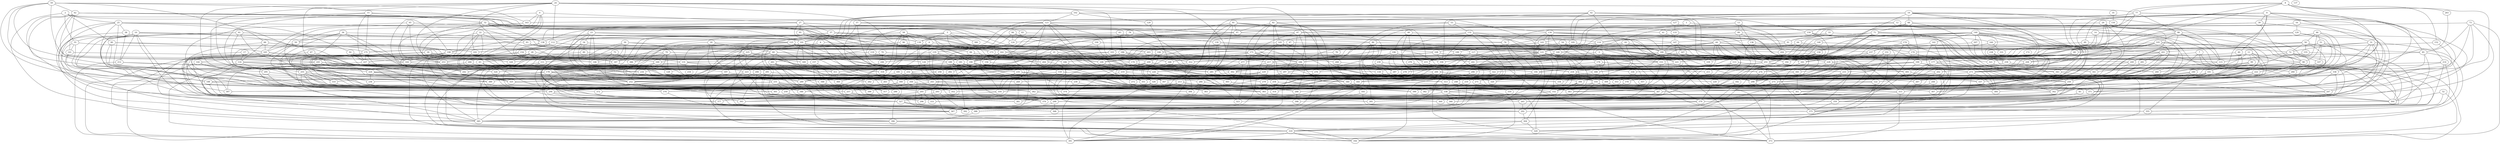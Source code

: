strict graph "gnp_random_graph(400,0.015)" {
0;
1;
2;
3;
4;
5;
6;
7;
8;
9;
10;
11;
12;
13;
14;
15;
16;
17;
18;
19;
20;
21;
22;
23;
24;
25;
26;
27;
28;
29;
30;
31;
32;
33;
34;
35;
36;
37;
38;
39;
40;
41;
42;
43;
44;
45;
46;
47;
48;
49;
50;
51;
52;
53;
54;
55;
56;
57;
58;
59;
60;
61;
62;
63;
64;
65;
66;
67;
68;
69;
70;
71;
72;
73;
74;
75;
76;
77;
78;
79;
80;
81;
82;
83;
84;
85;
86;
87;
88;
89;
90;
91;
92;
93;
94;
95;
96;
97;
98;
99;
100;
101;
102;
103;
104;
105;
106;
107;
108;
109;
110;
111;
112;
113;
114;
115;
116;
117;
118;
119;
120;
121;
122;
123;
124;
125;
126;
127;
128;
129;
130;
131;
132;
133;
134;
135;
136;
137;
138;
139;
140;
141;
142;
143;
144;
145;
146;
147;
148;
149;
150;
151;
152;
153;
154;
155;
156;
157;
158;
159;
160;
161;
162;
163;
164;
165;
166;
167;
168;
169;
170;
171;
172;
173;
174;
175;
176;
177;
178;
179;
180;
181;
182;
183;
184;
185;
186;
187;
188;
189;
190;
191;
192;
193;
194;
195;
196;
197;
198;
199;
200;
201;
202;
203;
204;
205;
206;
207;
208;
209;
210;
211;
212;
213;
214;
215;
216;
217;
218;
219;
220;
221;
222;
223;
224;
225;
226;
227;
228;
229;
230;
231;
232;
233;
234;
235;
236;
237;
238;
239;
240;
241;
242;
243;
244;
245;
246;
247;
248;
249;
250;
251;
252;
253;
254;
255;
256;
257;
258;
259;
260;
261;
262;
263;
264;
265;
266;
267;
268;
269;
270;
271;
272;
273;
274;
275;
276;
277;
278;
279;
280;
281;
282;
283;
284;
285;
286;
287;
288;
289;
290;
291;
292;
293;
294;
295;
296;
297;
298;
299;
300;
301;
302;
303;
304;
305;
306;
307;
308;
309;
310;
311;
312;
313;
314;
315;
316;
317;
318;
319;
320;
321;
322;
323;
324;
325;
326;
327;
328;
329;
330;
331;
332;
333;
334;
335;
336;
337;
338;
339;
340;
341;
342;
343;
344;
345;
346;
347;
348;
349;
350;
351;
352;
353;
354;
355;
356;
357;
358;
359;
360;
361;
362;
363;
364;
365;
366;
367;
368;
369;
370;
371;
372;
373;
374;
375;
376;
377;
378;
379;
380;
381;
382;
383;
384;
385;
386;
387;
388;
389;
390;
391;
392;
393;
394;
395;
396;
397;
398;
399;
0 -- 193  [is_available=True, prob="0.408330671525"];
0 -- 27  [is_available=True, prob="0.898292818852"];
0 -- 243  [is_available=True, prob="0.724471758464"];
0 -- 266  [is_available=True, prob="0.011512565736"];
0 -- 163  [is_available=True, prob="0.400513453156"];
0 -- 187  [is_available=True, prob="0.747658616628"];
0 -- 253  [is_available=True, prob="0.605554986561"];
1 -- 88  [is_available=True, prob="1.0"];
1 -- 302  [is_available=True, prob="0.424859802635"];
2 -- 385  [is_available=True, prob="0.279878469424"];
2 -- 198  [is_available=True, prob="0.419875771284"];
2 -- 173  [is_available=True, prob="0.159304557674"];
2 -- 55  [is_available=True, prob="1.0"];
2 -- 25  [is_available=True, prob="0.998801569058"];
2 -- 90  [is_available=True, prob="1.0"];
3 -- 98  [is_available=True, prob="0.471286288379"];
3 -- 291  [is_available=True, prob="1.0"];
3 -- 294  [is_available=True, prob="0.468734770366"];
3 -- 139  [is_available=True, prob="0.828082749329"];
3 -- 110  [is_available=True, prob="1.0"];
3 -- 248  [is_available=True, prob="0.557694236288"];
3 -- 380  [is_available=True, prob="0.898275074991"];
4 -- 250  [is_available=True, prob="0.640402676278"];
4 -- 300  [is_available=True, prob="0.0541410371907"];
4 -- 175  [is_available=True, prob="0.751283315243"];
5 -- 192  [is_available=True, prob="1.0"];
5 -- 342  [is_available=True, prob="0.781151433284"];
5 -- 109  [is_available=True, prob="0.382368346457"];
5 -- 334  [is_available=True, prob="0.0718599794561"];
6 -- 121  [is_available=True, prob="0.268524598765"];
6 -- 363  [is_available=True, prob="0.531622249723"];
6 -- 317  [is_available=True, prob="0.660717664683"];
6 -- 126  [is_available=True, prob="0.186886392251"];
7 -- 368  [is_available=True, prob="0.162915912952"];
7 -- 249  [is_available=True, prob="0.588374794104"];
7 -- 388  [is_available=True, prob="0.122456788579"];
7 -- 382  [is_available=True, prob="1.0"];
8 -- 91  [is_available=True, prob="1.0"];
8 -- 77  [is_available=True, prob="0.379620766522"];
8 -- 309  [is_available=True, prob="1.0"];
8 -- 247  [is_available=True, prob="0.404400588816"];
8 -- 152  [is_available=True, prob="0.128029123398"];
8 -- 283  [is_available=True, prob="0.93821798302"];
8 -- 187  [is_available=True, prob="0.255956047609"];
8 -- 253  [is_available=True, prob="0.895774034017"];
9 -- 260  [is_available=True, prob="0.893661481251"];
9 -- 39  [is_available=True, prob="0.877542488788"];
9 -- 40  [is_available=True, prob="0.921028623256"];
9 -- 267  [is_available=True, prob="1.0"];
9 -- 332  [is_available=True, prob="0.681581808535"];
9 -- 49  [is_available=True, prob="0.905488652348"];
9 -- 307  [is_available=True, prob="0.205612630901"];
9 -- 341  [is_available=True, prob="0.29190785029"];
9 -- 31  [is_available=True, prob="1.0"];
10 -- 385  [is_available=True, prob="1.0"];
10 -- 195  [is_available=True, prob="0.962227960961"];
10 -- 164  [is_available=True, prob="1.0"];
10 -- 294  [is_available=True, prob="0.83116421841"];
10 -- 397  [is_available=True, prob="0.85160591059"];
10 -- 304  [is_available=True, prob="0.504978818917"];
10 -- 355  [is_available=True, prob="1.0"];
10 -- 212  [is_available=True, prob="1.0"];
10 -- 55  [is_available=True, prob="0.794143001354"];
10 -- 125  [is_available=True, prob="1.0"];
11 -- 321  [is_available=True, prob="0.245284133322"];
11 -- 99  [is_available=True, prob="0.377419094478"];
11 -- 233  [is_available=True, prob="1.0"];
11 -- 364  [is_available=True, prob="0.175712383813"];
11 -- 307  [is_available=True, prob="0.923148774531"];
11 -- 251  [is_available=True, prob="0.829359318912"];
11 -- 381  [is_available=True, prob="1.0"];
12 -- 184  [is_available=True, prob="0.21694185988"];
12 -- 121  [is_available=True, prob="0.791491924691"];
12 -- 285  [is_available=True, prob="0.920206030131"];
12 -- 159  [is_available=True, prob="0.257162102407"];
13 -- 136  [is_available=True, prob="1.0"];
13 -- 89  [is_available=True, prob="1.0"];
13 -- 242  [is_available=True, prob="0.322961386597"];
13 -- 168  [is_available=True, prob="0.261648055381"];
13 -- 204  [is_available=True, prob="0.211186132025"];
14 -- 337  [is_available=True, prob="0.601524708579"];
14 -- 114  [is_available=True, prob="1.0"];
14 -- 331  [is_available=True, prob="1.0"];
14 -- 149  [is_available=True, prob="0.166339712812"];
14 -- 359  [is_available=True, prob="0.0549120554511"];
15 -- 32  [is_available=True, prob="0.95009950401"];
15 -- 227  [is_available=True, prob="0.0996014488887"];
15 -- 41  [is_available=True, prob="1.0"];
15 -- 332  [is_available=True, prob="0.239688897968"];
15 -- 175  [is_available=True, prob="0.357196006617"];
15 -- 255  [is_available=True, prob="0.424803552238"];
16 -- 120  [is_available=True, prob="0.140571455941"];
16 -- 41  [is_available=True, prob="1.0"];
16 -- 342  [is_available=True, prob="1.0"];
17 -- 164  [is_available=True, prob="0.433266446341"];
17 -- 396  [is_available=True, prob="0.524857584794"];
17 -- 116  [is_available=True, prob="1.0"];
18 -- 168  [is_available=True, prob="1.0"];
18 -- 153  [is_available=True, prob="0.941328625617"];
18 -- 395  [is_available=True, prob="0.876617614798"];
18 -- 180  [is_available=True, prob="0.863054851616"];
18 -- 200  [is_available=True, prob="0.98211839277"];
19 -- 225  [is_available=True, prob="1.0"];
19 -- 195  [is_available=True, prob="0.167639994082"];
19 -- 68  [is_available=True, prob="0.719123511474"];
19 -- 358  [is_available=True, prob="0.90975402437"];
19 -- 76  [is_available=True, prob="1.0"];
19 -- 115  [is_available=True, prob="0.477286329294"];
19 -- 308  [is_available=True, prob="0.707301496161"];
19 -- 85  [is_available=True, prob="0.227529674813"];
19 -- 340  [is_available=True, prob="0.615570968542"];
19 -- 122  [is_available=True, prob="0.242667910768"];
19 -- 218  [is_available=True, prob="0.93572288359"];
20 -- 392  [is_available=True, prob="1.0"];
20 -- 106  [is_available=True, prob="1.0"];
20 -- 291  [is_available=True, prob="0.85035626995"];
20 -- 60  [is_available=True, prob="0.631758949186"];
20 -- 206  [is_available=True, prob="0.82878067225"];
21 -- 184  [is_available=True, prob="0.578246292252"];
21 -- 354  [is_available=True, prob="0.672981205877"];
21 -- 347  [is_available=True, prob="1.0"];
21 -- 261  [is_available=True, prob="0.184569889902"];
22 -- 224  [is_available=True, prob="0.0380297095115"];
22 -- 296  [is_available=True, prob="0.024928548869"];
22 -- 243  [is_available=True, prob="1.0"];
22 -- 86  [is_available=True, prob="0.93074333957"];
22 -- 344  [is_available=True, prob="0.378209242974"];
22 -- 378  [is_available=True, prob="1.0"];
23 -- 34  [is_available=True, prob="0.434585449809"];
23 -- 259  [is_available=True, prob="0.041778959144"];
23 -- 74  [is_available=True, prob="1.0"];
23 -- 322  [is_available=True, prob="0.621286989471"];
23 -- 112  [is_available=True, prob="0.191265477404"];
23 -- 146  [is_available=True, prob="0.447473665311"];
23 -- 191  [is_available=True, prob="0.980187473341"];
24 -- 326  [is_available=True, prob="0.12373408993"];
24 -- 166  [is_available=True, prob="0.304721978934"];
24 -- 103  [is_available=True, prob="0.67010246869"];
24 -- 242  [is_available=True, prob="1.0"];
24 -- 77  [is_available=True, prob="0.210860869419"];
24 -- 112  [is_available=True, prob="1.0"];
24 -- 146  [is_available=True, prob="0.0967486615484"];
24 -- 340  [is_available=True, prob="0.554539295648"];
24 -- 184  [is_available=True, prob="0.831884177199"];
24 -- 218  [is_available=True, prob="0.107760366194"];
24 -- 255  [is_available=True, prob="0.0279150154851"];
25 -- 38  [is_available=True, prob="0.279564063752"];
25 -- 92  [is_available=True, prob="0.225641598135"];
25 -- 362  [is_available=True, prob="0.621345522005"];
25 -- 354  [is_available=True, prob="1.0"];
25 -- 369  [is_available=True, prob="1.0"];
25 -- 311  [is_available=True, prob="1.0"];
25 -- 316  [is_available=True, prob="0.281892810953"];
25 -- 93  [is_available=True, prob="0.831504473121"];
26 -- 268  [is_available=True, prob="0.0390539521761"];
26 -- 346  [is_available=True, prob="0.682526409642"];
26 -- 252  [is_available=True, prob="0.918835211618"];
26 -- 341  [is_available=True, prob="0.721846171691"];
26 -- 126  [is_available=True, prob="1.0"];
27 -- 320  [is_available=True, prob="1.0"];
27 -- 194  [is_available=True, prob="0.647628510034"];
27 -- 37  [is_available=True, prob="0.855075121382"];
27 -- 204  [is_available=True, prob="0.956631942044"];
27 -- 50  [is_available=True, prob="0.0846616505383"];
27 -- 121  [is_available=True, prob="0.67746836785"];
27 -- 221  [is_available=True, prob="0.946360189846"];
27 -- 95  [is_available=True, prob="1.0"];
28 -- 352  [is_available=True, prob="0.0092772610292"];
28 -- 385  [is_available=True, prob="0.713994866708"];
28 -- 228  [is_available=True, prob="0.133333380923"];
28 -- 328  [is_available=True, prob="0.826971584059"];
28 -- 43  [is_available=True, prob="1.0"];
28 -- 205  [is_available=True, prob="0.29850905702"];
28 -- 242  [is_available=True, prob="0.835976051141"];
28 -- 356  [is_available=True, prob="0.502554363571"];
29 -- 161  [is_available=True, prob="0.604775670027"];
29 -- 227  [is_available=True, prob="0.597660642083"];
29 -- 202  [is_available=True, prob="0.481433539145"];
29 -- 344  [is_available=True, prob="0.874195084373"];
29 -- 210  [is_available=True, prob="0.115876880836"];
29 -- 86  [is_available=True, prob="1.0"];
29 -- 88  [is_available=True, prob="1.0"];
29 -- 362  [is_available=True, prob="0.782173408924"];
30 -- 226  [is_available=True, prob="0.509262820973"];
30 -- 356  [is_available=True, prob="1.0"];
30 -- 333  [is_available=True, prob="0.0104769820645"];
30 -- 306  [is_available=True, prob="0.599524749814"];
30 -- 84  [is_available=True, prob="1.0"];
30 -- 187  [is_available=True, prob="0.373168580094"];
31 -- 320  [is_available=True, prob="1.0"];
31 -- 69  [is_available=True, prob="0.000701659051678"];
31 -- 72  [is_available=True, prob="0.891088425087"];
31 -- 298  [is_available=True, prob="1.0"];
31 -- 338  [is_available=True, prob="0.160757447078"];
31 -- 329  [is_available=True, prob="1.0"];
31 -- 379  [is_available=True, prob="1.0"];
32 -- 138  [is_available=True, prob="1.0"];
32 -- 372  [is_available=True, prob="0.265597898627"];
32 -- 87  [is_available=True, prob="0.50807291354"];
32 -- 184  [is_available=True, prob="0.738426499905"];
32 -- 285  [is_available=True, prob="1.0"];
32 -- 191  [is_available=True, prob="0.219281796994"];
33 -- 64  [is_available=True, prob="1.0"];
33 -- 384  [is_available=True, prob="0.882191757689"];
33 -- 44  [is_available=True, prob="0.555528752585"];
34 -- 291  [is_available=True, prob="0.12978742044"];
34 -- 72  [is_available=True, prob="0.399679579614"];
34 -- 80  [is_available=True, prob="0.259664224389"];
34 -- 296  [is_available=True, prob="0.423059105832"];
34 -- 278  [is_available=True, prob="0.0475743614912"];
35 -- 150  [is_available=True, prob="0.124214648223"];
36 -- 288  [is_available=True, prob="0.518159911258"];
36 -- 257  [is_available=True, prob="0.0939321789372"];
36 -- 234  [is_available=True, prob="0.439677621855"];
36 -- 50  [is_available=True, prob="1.0"];
36 -- 138  [is_available=True, prob="0.244505399291"];
36 -- 318  [is_available=True, prob="1.0"];
37 -- 251  [is_available=True, prob="0.240417682639"];
37 -- 198  [is_available=True, prob="0.0998245018451"];
37 -- 111  [is_available=True, prob="0.0858709012802"];
37 -- 147  [is_available=True, prob="0.083593456895"];
37 -- 373  [is_available=True, prob="0.555037731565"];
37 -- 184  [is_available=True, prob="0.621871967458"];
38 -- 139  [is_available=True, prob="0.395831364861"];
38 -- 212  [is_available=True, prob="0.706026268901"];
38 -- 359  [is_available=True, prob="0.6722428962"];
39 -- 74  [is_available=True, prob="1.0"];
39 -- 359  [is_available=True, prob="0.0202045612638"];
39 -- 98  [is_available=True, prob="0.964234454075"];
39 -- 97  [is_available=True, prob="0.284280594795"];
40 -- 240  [is_available=True, prob="0.167354524062"];
40 -- 100  [is_available=True, prob="0.278714659492"];
40 -- 271  [is_available=True, prob="1.0"];
41 -- 180  [is_available=True, prob="0.984700293466"];
41 -- 44  [is_available=True, prob="1.0"];
42 -- 195  [is_available=True, prob="1.0"];
42 -- 326  [is_available=True, prob="1.0"];
42 -- 298  [is_available=True, prob="0.842819093425"];
42 -- 82  [is_available=True, prob="0.681267504751"];
42 -- 306  [is_available=True, prob="0.187056294484"];
42 -- 159  [is_available=True, prob="0.530942567869"];
43 -- 128  [is_available=True, prob="0.713496479828"];
43 -- 332  [is_available=True, prob="0.524637682034"];
43 -- 226  [is_available=True, prob="0.482088615403"];
43 -- 381  [is_available=True, prob="0.997207565748"];
44 -- 194  [is_available=True, prob="0.48753512893"];
44 -- 108  [is_available=True, prob="0.0842478600545"];
44 -- 338  [is_available=True, prob="0.480253934636"];
44 -- 306  [is_available=True, prob="0.501619491521"];
44 -- 179  [is_available=True, prob="0.542694275447"];
44 -- 180  [is_available=True, prob="0.552292498789"];
44 -- 345  [is_available=True, prob="1.0"];
44 -- 122  [is_available=True, prob="1.0"];
44 -- 158  [is_available=True, prob="0.726786679074"];
45 -- 265  [is_available=True, prob="0.0673903858821"];
46 -- 260  [is_available=True, prob="1.0"];
46 -- 312  [is_available=True, prob="0.568994625879"];
46 -- 51  [is_available=True, prob="0.403394678797"];
46 -- 343  [is_available=True, prob="1.0"];
46 -- 56  [is_available=True, prob="0.266825500792"];
46 -- 249  [is_available=True, prob="1.0"];
47 -- 121  [is_available=True, prob="1.0"];
47 -- 109  [is_available=True, prob="1.0"];
48 -- 196  [is_available=True, prob="1.0"];
48 -- 296  [is_available=True, prob="0.940191149843"];
48 -- 365  [is_available=True, prob="0.217984692031"];
48 -- 114  [is_available=True, prob="0.692030810663"];
48 -- 121  [is_available=True, prob="0.0198136316216"];
48 -- 125  [is_available=True, prob="0.341617909803"];
49 -- 387  [is_available=True, prob="0.876078200024"];
49 -- 198  [is_available=True, prob="0.541901882384"];
50 -- 165  [is_available=True, prob="0.931784312944"];
50 -- 198  [is_available=True, prob="0.18739983033"];
50 -- 397  [is_available=True, prob="1.0"];
50 -- 205  [is_available=True, prob="0.142612042161"];
51 -- 98  [is_available=True, prob="0.778523575775"];
51 -- 107  [is_available=True, prob="1.0"];
51 -- 204  [is_available=True, prob="0.65409907182"];
51 -- 180  [is_available=True, prob="1.0"];
51 -- 247  [is_available=True, prob="1.0"];
51 -- 280  [is_available=True, prob="0.559863114885"];
52 -- 355  [is_available=True, prob="0.923919244148"];
52 -- 364  [is_available=True, prob="0.792338179549"];
52 -- 373  [is_available=True, prob="0.149976494702"];
53 -- 268  [is_available=True, prob="1.0"];
53 -- 138  [is_available=True, prob="0.471795223692"];
53 -- 132  [is_available=True, prob="0.570589333106"];
53 -- 134  [is_available=True, prob="0.847056761011"];
54 -- 296  [is_available=True, prob="0.145678273671"];
54 -- 265  [is_available=True, prob="0.838986263549"];
54 -- 149  [is_available=True, prob="1.0"];
54 -- 190  [is_available=True, prob="1.0"];
54 -- 357  [is_available=True, prob="1.0"];
55 -- 392  [is_available=True, prob="0.0905143752379"];
55 -- 141  [is_available=True, prob="0.269880314624"];
55 -- 175  [is_available=True, prob="1.0"];
55 -- 188  [is_available=True, prob="0.469080966115"];
56 -- 228  [is_available=True, prob="0.151859676644"];
56 -- 72  [is_available=True, prob="1.0"];
56 -- 205  [is_available=True, prob="0.648661325325"];
56 -- 179  [is_available=True, prob="0.589598974479"];
56 -- 85  [is_available=True, prob="0.884170786342"];
56 -- 155  [is_available=True, prob="0.335485734821"];
57 -- 312  [is_available=True, prob="1.0"];
57 -- 305  [is_available=True, prob="0.885611108783"];
57 -- 83  [is_available=True, prob="0.576643427799"];
57 -- 157  [is_available=True, prob="0.336002169006"];
58 -- 96  [is_available=True, prob="0.99648572038"];
58 -- 203  [is_available=True, prob="1.0"];
58 -- 359  [is_available=True, prob="0.529053813553"];
58 -- 139  [is_available=True, prob="0.386912613931"];
58 -- 396  [is_available=True, prob="0.423658591356"];
58 -- 309  [is_available=True, prob="1.0"];
58 -- 346  [is_available=True, prob="0.58253830952"];
58 -- 315  [is_available=True, prob="0.0182852322628"];
58 -- 318  [is_available=True, prob="0.64058879454"];
59 -- 66  [is_available=True, prob="0.384965477686"];
59 -- 163  [is_available=True, prob="0.473894977556"];
59 -- 389  [is_available=True, prob="1.0"];
59 -- 328  [is_available=True, prob="0.298884876109"];
59 -- 173  [is_available=True, prob="0.346822828276"];
59 -- 338  [is_available=True, prob="1.0"];
59 -- 245  [is_available=True, prob="0.0753865155294"];
59 -- 62  [is_available=True, prob="1.0"];
60 -- 261  [is_available=True, prob="1.0"];
60 -- 109  [is_available=True, prob="0.542742457379"];
60 -- 111  [is_available=True, prob="0.23796963858"];
60 -- 368  [is_available=True, prob="1.0"];
60 -- 312  [is_available=True, prob="0.753615439435"];
60 -- 399  [is_available=True, prob="0.0920058504012"];
61 -- 358  [is_available=True, prob="0.782148522169"];
61 -- 359  [is_available=True, prob="0.649732896692"];
61 -- 138  [is_available=True, prob="1.0"];
61 -- 344  [is_available=True, prob="0.516634487433"];
61 -- 188  [is_available=True, prob="0.528951080323"];
61 -- 223  [is_available=True, prob="0.493551969139"];
62 -- 325  [is_available=True, prob="1.0"];
62 -- 124  [is_available=True, prob="1.0"];
62 -- 141  [is_available=True, prob="0.462113544158"];
62 -- 237  [is_available=True, prob="0.0625217498852"];
62 -- 209  [is_available=True, prob="0.161992852327"];
62 -- 123  [is_available=True, prob="0.5780056824"];
62 -- 220  [is_available=True, prob="0.64142781912"];
62 -- 285  [is_available=True, prob="0.953683063587"];
62 -- 382  [is_available=True, prob="0.115732426093"];
63 -- 312  [is_available=True, prob="0.648657052347"];
63 -- 186  [is_available=True, prob="0.404958533869"];
63 -- 139  [is_available=True, prob="0.540302886125"];
64 -- 146  [is_available=True, prob="0.795270096436"];
64 -- 206  [is_available=True, prob="0.315126758391"];
64 -- 121  [is_available=True, prob="0.302080668382"];
65 -- 97  [is_available=True, prob="0.912473057214"];
65 -- 108  [is_available=True, prob="0.697099331258"];
65 -- 165  [is_available=True, prob="0.738114760565"];
65 -- 302  [is_available=True, prob="1.0"];
65 -- 253  [is_available=True, prob="0.396107472511"];
66 -- 386  [is_available=True, prob="0.745565451793"];
66 -- 165  [is_available=True, prob="0.109268343738"];
66 -- 370  [is_available=True, prob="0.685845368479"];
66 -- 116  [is_available=True, prob="0.56226023797"];
66 -- 189  [is_available=True, prob="0.111775127608"];
67 -- 144  [is_available=True, prob="0.385450939503"];
67 -- 318  [is_available=True, prob="0.545353938317"];
68 -- 98  [is_available=True, prob="0.0850665402725"];
68 -- 100  [is_available=True, prob="0.195553907619"];
68 -- 71  [is_available=True, prob="0.0953258466772"];
68 -- 232  [is_available=True, prob="1.0"];
68 -- 247  [is_available=True, prob="0.952814916088"];
68 -- 91  [is_available=True, prob="1.0"];
69 -- 312  [is_available=True, prob="1.0"];
69 -- 153  [is_available=True, prob="0.676009289534"];
69 -- 273  [is_available=True, prob="0.157161660267"];
70 -- 115  [is_available=True, prob="1.0"];
70 -- 246  [is_available=True, prob="1.0"];
70 -- 223  [is_available=True, prob="0.703398041075"];
71 -- 243  [is_available=True, prob="0.253157037692"];
71 -- 359  [is_available=True, prob="1.0"];
71 -- 370  [is_available=True, prob="1.0"];
71 -- 147  [is_available=True, prob="0.586283496012"];
71 -- 148  [is_available=True, prob="0.951023476338"];
71 -- 223  [is_available=True, prob="0.652182433978"];
71 -- 319  [is_available=True, prob="1.0"];
72 -- 194  [is_available=True, prob="1.0"];
72 -- 107  [is_available=True, prob="0.194515240257"];
72 -- 364  [is_available=True, prob="0.366196052047"];
72 -- 98  [is_available=True, prob="0.215791141601"];
72 -- 115  [is_available=True, prob="0.182757226919"];
72 -- 378  [is_available=True, prob="0.240521113959"];
73 -- 97  [is_available=True, prob="0.959526825351"];
73 -- 299  [is_available=True, prob="0.45214836745"];
73 -- 267  [is_available=True, prob="1.0"];
73 -- 371  [is_available=True, prob="0.964379886748"];
73 -- 85  [is_available=True, prob="0.488186774744"];
73 -- 373  [is_available=True, prob="1.0"];
74 -- 106  [is_available=True, prob="1.0"];
74 -- 388  [is_available=True, prob="0.557391694219"];
74 -- 194  [is_available=True, prob="0.100374584123"];
75 -- 146  [is_available=True, prob="0.00054257091195"];
75 -- 252  [is_available=True, prob="0.0143254020744"];
75 -- 253  [is_available=True, prob="0.96468086187"];
75 -- 386  [is_available=True, prob="0.0776397961656"];
76 -- 170  [is_available=True, prob="1.0"];
76 -- 268  [is_available=True, prob="0.547041982362"];
77 -- 192  [is_available=True, prob="0.629652910954"];
77 -- 163  [is_available=True, prob="0.225058246045"];
77 -- 88  [is_available=True, prob="0.899836079655"];
77 -- 214  [is_available=True, prob="0.147086723777"];
77 -- 87  [is_available=True, prob="1.0"];
77 -- 314  [is_available=True, prob="1.0"];
77 -- 123  [is_available=True, prob="0.701398225068"];
78 -- 130  [is_available=True, prob="1.0"];
78 -- 187  [is_available=True, prob="0.143021496041"];
78 -- 197  [is_available=True, prob="0.349624324579"];
79 -- 128  [is_available=True, prob="0.924403671544"];
79 -- 386  [is_available=True, prob="0.245820109069"];
79 -- 392  [is_available=True, prob="0.900794222219"];
79 -- 169  [is_available=True, prob="0.179464414704"];
79 -- 341  [is_available=True, prob="0.840595124864"];
79 -- 344  [is_available=True, prob="0.385161783078"];
80 -- 131  [is_available=True, prob="0.0157473762242"];
80 -- 356  [is_available=True, prob="1.0"];
81 -- 97  [is_available=True, prob="0.639777506198"];
81 -- 303  [is_available=True, prob="0.30771347859"];
81 -- 351  [is_available=True, prob="1.0"];
81 -- 309  [is_available=True, prob="0.859521096031"];
81 -- 215  [is_available=True, prob="0.999927299096"];
81 -- 347  [is_available=True, prob="1.0"];
81 -- 156  [is_available=True, prob="1.0"];
81 -- 287  [is_available=True, prob="0.638400579655"];
82 -- 97  [is_available=True, prob="0.416787110725"];
82 -- 265  [is_available=True, prob="0.607545357613"];
82 -- 171  [is_available=True, prob="1.0"];
82 -- 366  [is_available=True, prob="1.0"];
82 -- 145  [is_available=True, prob="1.0"];
82 -- 276  [is_available=True, prob="0.634688337184"];
82 -- 254  [is_available=True, prob="1.0"];
83 -- 124  [is_available=True, prob="1.0"];
83 -- 117  [is_available=True, prob="1.0"];
84 -- 153  [is_available=True, prob="0.840098454808"];
84 -- 109  [is_available=True, prob="0.0558161111559"];
85 -- 385  [is_available=True, prob="1.0"];
85 -- 364  [is_available=True, prob="1.0"];
85 -- 336  [is_available=True, prob="1.0"];
85 -- 277  [is_available=True, prob="1.0"];
86 -- 391  [is_available=True, prob="0.454107843259"];
86 -- 395  [is_available=True, prob="0.507022168951"];
86 -- 116  [is_available=True, prob="0.420346755914"];
86 -- 149  [is_available=True, prob="0.644491626933"];
86 -- 378  [is_available=True, prob="1.0"];
86 -- 315  [is_available=True, prob="0.710095190586"];
87 -- 288  [is_available=True, prob="1.0"];
87 -- 297  [is_available=True, prob="0.1532946818"];
87 -- 171  [is_available=True, prob="1.0"];
87 -- 91  [is_available=True, prob="0.945860535939"];
87 -- 188  [is_available=True, prob="0.919069602689"];
88 -- 160  [is_available=True, prob="0.649393571183"];
88 -- 354  [is_available=True, prob="0.327424044368"];
88 -- 105  [is_available=True, prob="1.0"];
88 -- 204  [is_available=True, prob="0.449089663802"];
88 -- 376  [is_available=True, prob="0.575583924035"];
88 -- 115  [is_available=True, prob="1.0"];
88 -- 265  [is_available=True, prob="0.286208791768"];
88 -- 248  [is_available=True, prob="0.858652771115"];
89 -- 160  [is_available=True, prob="0.229100095136"];
89 -- 139  [is_available=True, prob="1.0"];
89 -- 363  [is_available=True, prob="0.169134332412"];
89 -- 114  [is_available=True, prob="0.136707624869"];
89 -- 342  [is_available=True, prob="1.0"];
90 -- 193  [is_available=True, prob="0.888309733025"];
90 -- 165  [is_available=True, prob="0.501410305896"];
90 -- 390  [is_available=True, prob="0.124417819099"];
90 -- 295  [is_available=True, prob="0.670535165538"];
91 -- 100  [is_available=True, prob="1.0"];
91 -- 103  [is_available=True, prob="1.0"];
91 -- 121  [is_available=True, prob="0.740619744107"];
92 -- 146  [is_available=True, prob="1.0"];
92 -- 227  [is_available=True, prob="0.0832692109785"];
92 -- 118  [is_available=True, prob="1.0"];
93 -- 168  [is_available=True, prob="0.925967044328"];
93 -- 349  [is_available=True, prob="0.326093442395"];
93 -- 310  [is_available=True, prob="0.522118992054"];
93 -- 225  [is_available=True, prob="0.425380846219"];
94 -- 104  [is_available=True, prob="0.838078557186"];
94 -- 320  [is_available=True, prob="0.0659920444919"];
94 -- 124  [is_available=True, prob="0.856259253154"];
94 -- 318  [is_available=True, prob="0.260920465269"];
95 -- 297  [is_available=True, prob="1.0"];
95 -- 170  [is_available=True, prob="0.467000645006"];
95 -- 139  [is_available=True, prob="0.508437195398"];
95 -- 285  [is_available=True, prob="0.618881703462"];
96 -- 289  [is_available=True, prob="0.440759007204"];
96 -- 162  [is_available=True, prob="0.0242751627113"];
97 -- 128  [is_available=True, prob="0.836757097979"];
97 -- 324  [is_available=True, prob="0.983959819919"];
97 -- 339  [is_available=True, prob="0.174346053553"];
97 -- 124  [is_available=True, prob="1.0"];
98 -- 271  [is_available=True, prob="0.218636125452"];
98 -- 280  [is_available=True, prob="0.231378270637"];
98 -- 250  [is_available=True, prob="1.0"];
99 -- 101  [is_available=True, prob="1.0"];
99 -- 118  [is_available=True, prob="0.170306446605"];
99 -- 243  [is_available=True, prob="0.732211197106"];
100 -- 384  [is_available=True, prob="0.814619611175"];
100 -- 226  [is_available=True, prob="1.0"];
100 -- 366  [is_available=True, prob="0.674833796311"];
100 -- 305  [is_available=True, prob="1.0"];
100 -- 340  [is_available=True, prob="0.638245506406"];
100 -- 378  [is_available=True, prob="0.35293773169"];
101 -- 388  [is_available=True, prob="1.0"];
101 -- 298  [is_available=True, prob="0.132590556568"];
101 -- 364  [is_available=True, prob="0.403729029921"];
101 -- 279  [is_available=True, prob="0.156377831134"];
101 -- 344  [is_available=True, prob="0.151412050006"];
102 -- 129  [is_available=True, prob="0.620093999601"];
102 -- 386  [is_available=True, prob="0.107214841913"];
102 -- 161  [is_available=True, prob="1.0"];
102 -- 393  [is_available=True, prob="0.618391169842"];
102 -- 143  [is_available=True, prob="0.330454335645"];
102 -- 150  [is_available=True, prob="1.0"];
102 -- 123  [is_available=True, prob="1.0"];
102 -- 191  [is_available=True, prob="0.574831481869"];
103 -- 264  [is_available=True, prob="1.0"];
103 -- 170  [is_available=True, prob="0.990216285434"];
103 -- 282  [is_available=True, prob="0.740173294125"];
104 -- 121  [is_available=True, prob="0.942723633823"];
104 -- 298  [is_available=True, prob="0.51712823983"];
104 -- 314  [is_available=True, prob="0.192268553454"];
104 -- 199  [is_available=True, prob="0.430812800148"];
105 -- 259  [is_available=True, prob="0.831284675925"];
105 -- 365  [is_available=True, prob="0.295952485795"];
105 -- 208  [is_available=True, prob="0.627090606007"];
105 -- 312  [is_available=True, prob="0.680301511936"];
105 -- 117  [is_available=True, prob="0.32271650595"];
105 -- 345  [is_available=True, prob="0.382947123587"];
105 -- 220  [is_available=True, prob="0.389498008503"];
106 -- 265  [is_available=True, prob="1.0"];
106 -- 209  [is_available=True, prob="1.0"];
106 -- 246  [is_available=True, prob="0.603478314292"];
106 -- 217  [is_available=True, prob="1.0"];
107 -- 222  [is_available=True, prob="0.429743657799"];
108 -- 358  [is_available=True, prob="1.0"];
108 -- 161  [is_available=True, prob="0.203976621791"];
108 -- 126  [is_available=True, prob="0.104455115203"];
108 -- 254  [is_available=True, prob="0.876892556233"];
109 -- 316  [is_available=True, prob="0.899202071844"];
110 -- 284  [is_available=True, prob="0.4837200481"];
110 -- 252  [is_available=True, prob="0.981898765774"];
110 -- 395  [is_available=True, prob="0.401450886076"];
111 -- 387  [is_available=True, prob="1.0"];
111 -- 294  [is_available=True, prob="0.233456143296"];
111 -- 242  [is_available=True, prob="0.839700993131"];
111 -- 375  [is_available=True, prob="1.0"];
112 -- 289  [is_available=True, prob="0.743031677475"];
112 -- 260  [is_available=True, prob="0.706298336945"];
112 -- 154  [is_available=True, prob="0.679027963284"];
112 -- 190  [is_available=True, prob="0.122565646844"];
113 -- 329  [is_available=True, prob="0.0972119942525"];
113 -- 290  [is_available=True, prob="0.410706838935"];
113 -- 363  [is_available=True, prob="1.0"];
114 -- 193  [is_available=True, prob="0.569818850031"];
114 -- 200  [is_available=True, prob="0.20631433447"];
114 -- 173  [is_available=True, prob="0.311386472665"];
114 -- 251  [is_available=True, prob="0.878174873985"];
114 -- 318  [is_available=True, prob="0.395724654508"];
115 -- 316  [is_available=True, prob="1.0"];
116 -- 256  [is_available=True, prob="1.0"];
116 -- 324  [is_available=True, prob="0.757968899276"];
116 -- 295  [is_available=True, prob="0.353334025755"];
116 -- 391  [is_available=True, prob="0.535035398136"];
116 -- 274  [is_available=True, prob="0.779475887906"];
116 -- 375  [is_available=True, prob="0.525819191972"];
117 -- 131  [is_available=True, prob="0.538515754632"];
117 -- 373  [is_available=True, prob="0.787925948303"];
117 -- 248  [is_available=True, prob="0.86603660765"];
117 -- 255  [is_available=True, prob="1.0"];
118 -- 337  [is_available=True, prob="0.782140563448"];
118 -- 122  [is_available=True, prob="0.644539237561"];
118 -- 210  [is_available=True, prob="1.0"];
119 -- 358  [is_available=True, prob="1.0"];
119 -- 190  [is_available=True, prob="1.0"];
119 -- 398  [is_available=True, prob="0.391125803018"];
120 -- 312  [is_available=True, prob="1.0"];
120 -- 274  [is_available=True, prob="0.0990573854068"];
120 -- 379  [is_available=True, prob="0.784428419307"];
120 -- 143  [is_available=True, prob="1.0"];
121 -- 176  [is_available=True, prob="0.276965513766"];
121 -- 166  [is_available=True, prob="0.707913731913"];
121 -- 300  [is_available=True, prob="1.0"];
121 -- 298  [is_available=True, prob="1.0"];
121 -- 363  [is_available=True, prob="0.587603341824"];
121 -- 241  [is_available=True, prob="1.0"];
121 -- 306  [is_available=True, prob="0.321554843675"];
121 -- 218  [is_available=True, prob="0.293338330432"];
121 -- 221  [is_available=True, prob="1.0"];
122 -- 391  [is_available=True, prob="1.0"];
122 -- 359  [is_available=True, prob="0.222959640346"];
122 -- 338  [is_available=True, prob="0.393363753198"];
123 -- 133  [is_available=True, prob="0.676515246401"];
123 -- 392  [is_available=True, prob="1.0"];
123 -- 235  [is_available=True, prob="0.67158095612"];
123 -- 278  [is_available=True, prob="0.302113385991"];
123 -- 248  [is_available=True, prob="0.449910673423"];
123 -- 374  [is_available=True, prob="1.0"];
123 -- 219  [is_available=True, prob="0.793053731158"];
123 -- 157  [is_available=True, prob="0.393109583155"];
124 -- 256  [is_available=True, prob="1.0"];
124 -- 135  [is_available=True, prob="0.488072000489"];
125 -- 131  [is_available=True, prob="0.924757498778"];
125 -- 164  [is_available=True, prob="1.0"];
125 -- 171  [is_available=True, prob="0.454057318861"];
125 -- 239  [is_available=True, prob="0.22272411429"];
125 -- 371  [is_available=True, prob="0.955660306233"];
126 -- 232  [is_available=True, prob="0.688028361945"];
126 -- 383  [is_available=True, prob="1.0"];
127 -- 138  [is_available=True, prob="0.389148326994"];
127 -- 133  [is_available=True, prob="1.0"];
127 -- 373  [is_available=True, prob="0.0913586475385"];
128 -- 248  [is_available=True, prob="0.700771768395"];
128 -- 263  [is_available=True, prob="0.299432773851"];
129 -- 168  [is_available=True, prob="1.0"];
130 -- 391  [is_available=True, prob="0.692992497207"];
130 -- 180  [is_available=True, prob="0.368976828917"];
130 -- 390  [is_available=True, prob="0.351442638184"];
130 -- 343  [is_available=True, prob="1.0"];
131 -- 297  [is_available=True, prob="0.590241694953"];
131 -- 206  [is_available=True, prob="1.0"];
131 -- 216  [is_available=True, prob="0.427464891746"];
131 -- 252  [is_available=True, prob="0.318510539219"];
132 -- 321  [is_available=True, prob="0.547175516607"];
132 -- 358  [is_available=True, prob="0.375895587755"];
132 -- 397  [is_available=True, prob="0.312601075021"];
132 -- 304  [is_available=True, prob="1.0"];
132 -- 145  [is_available=True, prob="0.500270067915"];
132 -- 210  [is_available=True, prob="0.096250810977"];
132 -- 248  [is_available=True, prob="1.0"];
133 -- 267  [is_available=True, prob="0.91857557345"];
133 -- 147  [is_available=True, prob="0.515639019897"];
134 -- 390  [is_available=True, prob="0.245382128653"];
134 -- 299  [is_available=True, prob="1.0"];
134 -- 143  [is_available=True, prob="0.401573808712"];
134 -- 308  [is_available=True, prob="1.0"];
134 -- 180  [is_available=True, prob="0.0254515919605"];
134 -- 315  [is_available=True, prob="0.413427801079"];
134 -- 190  [is_available=True, prob="0.781775346603"];
134 -- 309  [is_available=True, prob="0.396118786065"];
135 -- 156  [is_available=True, prob="0.538594413748"];
135 -- 181  [is_available=True, prob="0.737255532677"];
135 -- 349  [is_available=True, prob="1.0"];
135 -- 293  [is_available=True, prob="1.0"];
136 -- 201  [is_available=True, prob="1.0"];
136 -- 361  [is_available=True, prob="1.0"];
136 -- 228  [is_available=True, prob="0.94902328258"];
136 -- 305  [is_available=True, prob="0.265776678575"];
138 -- 169  [is_available=True, prob="0.923119547877"];
138 -- 203  [is_available=True, prob="0.867737712528"];
138 -- 365  [is_available=True, prob="1.0"];
139 -- 224  [is_available=True, prob="0.0852685293736"];
139 -- 352  [is_available=True, prob="0.496659398989"];
139 -- 162  [is_available=True, prob="0.842934674704"];
139 -- 363  [is_available=True, prob="0.308594699559"];
140 -- 161  [is_available=True, prob="0.770723693489"];
140 -- 386  [is_available=True, prob="1.0"];
140 -- 382  [is_available=True, prob="0.293160718867"];
140 -- 142  [is_available=True, prob="0.0589133200475"];
140 -- 207  [is_available=True, prob="0.521728780207"];
140 -- 334  [is_available=True, prob="0.51371925924"];
140 -- 309  [is_available=True, prob="0.127881741879"];
140 -- 310  [is_available=True, prob="0.0346871022904"];
140 -- 343  [is_available=True, prob="0.613779739154"];
140 -- 250  [is_available=True, prob="1.0"];
140 -- 251  [is_available=True, prob="1.0"];
140 -- 349  [is_available=True, prob="0.0577651129543"];
140 -- 158  [is_available=True, prob="0.676314910054"];
141 -- 396  [is_available=True, prob="0.468053415457"];
141 -- 187  [is_available=True, prob="0.796468819628"];
141 -- 188  [is_available=True, prob="0.263424898092"];
142 -- 383  [is_available=True, prob="1.0"];
142 -- 307  [is_available=True, prob="0.680059439224"];
142 -- 175  [is_available=True, prob="0.531898236808"];
143 -- 331  [is_available=True, prob="0.585679535779"];
143 -- 292  [is_available=True, prob="0.165989905249"];
143 -- 203  [is_available=True, prob="0.897945090606"];
143 -- 332  [is_available=True, prob="1.0"];
143 -- 184  [is_available=True, prob="0.867538272987"];
144 -- 224  [is_available=True, prob="0.813982014909"];
144 -- 293  [is_available=True, prob="0.0954664044336"];
144 -- 374  [is_available=True, prob="1.0"];
144 -- 391  [is_available=True, prob="1.0"];
145 -- 385  [is_available=True, prob="0.0899318626274"];
145 -- 325  [is_available=True, prob="0.104574771685"];
145 -- 180  [is_available=True, prob="0.198625887006"];
145 -- 277  [is_available=True, prob="0.427314118099"];
145 -- 313  [is_available=True, prob="0.441017818526"];
146 -- 354  [is_available=True, prob="0.632607490864"];
146 -- 233  [is_available=True, prob="0.443075336066"];
147 -- 167  [is_available=True, prob="0.201756705714"];
147 -- 392  [is_available=True, prob="0.7535611198"];
147 -- 180  [is_available=True, prob="0.287677418636"];
147 -- 217  [is_available=True, prob="1.0"];
147 -- 218  [is_available=True, prob="0.504539729305"];
148 -- 184  [is_available=True, prob="0.551260121181"];
148 -- 233  [is_available=True, prob="0.577887052664"];
148 -- 162  [is_available=True, prob="0.622700248861"];
148 -- 358  [is_available=True, prob="0.071073964634"];
149 -- 298  [is_available=True, prob="0.595110935703"];
149 -- 215  [is_available=True, prob="0.265067994062"];
149 -- 287  [is_available=True, prob="0.746768605467"];
151 -- 313  [is_available=True, prob="0.760537694675"];
151 -- 339  [is_available=True, prob="1.0"];
151 -- 299  [is_available=True, prob="0.522711540056"];
151 -- 221  [is_available=True, prob="1.0"];
151 -- 369  [is_available=True, prob="0.543312358514"];
152 -- 201  [is_available=True, prob="0.265210579778"];
152 -- 315  [is_available=True, prob="0.188798898572"];
153 -- 205  [is_available=True, prob="1.0"];
153 -- 375  [is_available=True, prob="0.214908077483"];
153 -- 219  [is_available=True, prob="0.291040478628"];
154 -- 168  [is_available=True, prob="0.561912486178"];
154 -- 299  [is_available=True, prob="1.0"];
154 -- 164  [is_available=True, prob="0.783837908475"];
154 -- 349  [is_available=True, prob="0.498341381128"];
155 -- 177  [is_available=True, prob="1.0"];
155 -- 388  [is_available=True, prob="0.880461281173"];
156 -- 356  [is_available=True, prob="1.0"];
157 -- 370  [is_available=True, prob="0.63579953028"];
157 -- 348  [is_available=True, prob="1.0"];
157 -- 311  [is_available=True, prob="1.0"];
158 -- 227  [is_available=True, prob="1.0"];
158 -- 358  [is_available=True, prob="0.653517253992"];
158 -- 234  [is_available=True, prob="0.557708557902"];
158 -- 211  [is_available=True, prob="0.921830669814"];
159 -- 199  [is_available=True, prob="0.823087271484"];
159 -- 174  [is_available=True, prob="0.648438558001"];
159 -- 375  [is_available=True, prob="0.252321812222"];
159 -- 330  [is_available=True, prob="0.282971062183"];
159 -- 191  [is_available=True, prob="0.578083278014"];
160 -- 331  [is_available=True, prob="0.967957052519"];
160 -- 184  [is_available=True, prob="1.0"];
161 -- 391  [is_available=True, prob="0.650095529253"];
161 -- 205  [is_available=True, prob="0.397969810961"];
162 -- 164  [is_available=True, prob="0.738233760707"];
162 -- 312  [is_available=True, prob="0.586506580247"];
162 -- 189  [is_available=True, prob="0.885144767819"];
162 -- 190  [is_available=True, prob="0.705696888465"];
163 -- 236  [is_available=True, prob="0.404266223431"];
163 -- 164  [is_available=True, prob="0.42538225485"];
164 -- 388  [is_available=True, prob="0.49373526776"];
164 -- 197  [is_available=True, prob="1.0"];
164 -- 282  [is_available=True, prob="0.0323612782791"];
165 -- 224  [is_available=True, prob="0.00557886970642"];
165 -- 385  [is_available=True, prob="0.212649143526"];
165 -- 264  [is_available=True, prob="0.211811977361"];
165 -- 391  [is_available=True, prob="0.720114790753"];
165 -- 241  [is_available=True, prob="0.910963121714"];
165 -- 377  [is_available=True, prob="1.0"];
165 -- 223  [is_available=True, prob="0.0501026861223"];
166 -- 351  [is_available=True, prob="0.770481985398"];
167 -- 169  [is_available=True, prob="1.0"];
167 -- 182  [is_available=True, prob="0.211472226086"];
167 -- 251  [is_available=True, prob="0.0255644996969"];
168 -- 219  [is_available=True, prob="1.0"];
168 -- 254  [is_available=True, prob="0.136093857087"];
169 -- 262  [is_available=True, prob="0.823862844546"];
169 -- 200  [is_available=True, prob="1.0"];
169 -- 332  [is_available=True, prob="0.414796709252"];
169 -- 178  [is_available=True, prob="0.169109383877"];
170 -- 290  [is_available=True, prob="1.0"];
170 -- 301  [is_available=True, prob="0.120900569127"];
171 -- 323  [is_available=True, prob="0.0932498548669"];
171 -- 263  [is_available=True, prob="0.0691486516366"];
171 -- 209  [is_available=True, prob="0.48336872795"];
171 -- 338  [is_available=True, prob="0.574159103982"];
171 -- 177  [is_available=True, prob="0.130962556837"];
171 -- 307  [is_available=True, prob="0.45120122882"];
172 -- 264  [is_available=True, prob="0.749224758999"];
173 -- 312  [is_available=True, prob="0.284473301495"];
174 -- 396  [is_available=True, prob="1.0"];
174 -- 179  [is_available=True, prob="0.393747926305"];
174 -- 332  [is_available=True, prob="0.452491074149"];
174 -- 237  [is_available=True, prob="0.0737122274421"];
175 -- 224  [is_available=True, prob="1.0"];
175 -- 227  [is_available=True, prob="1.0"];
175 -- 242  [is_available=True, prob="0.644978408271"];
175 -- 319  [is_available=True, prob="0.801953723358"];
176 -- 202  [is_available=True, prob="0.232402574501"];
176 -- 309  [is_available=True, prob="0.970929120112"];
176 -- 278  [is_available=True, prob="1.0"];
177 -- 343  [is_available=True, prob="0.482222120247"];
177 -- 250  [is_available=True, prob="0.510558644647"];
177 -- 315  [is_available=True, prob="0.923796760898"];
177 -- 346  [is_available=True, prob="1.0"];
178 -- 385  [is_available=True, prob="0.0715057228892"];
178 -- 188  [is_available=True, prob="1.0"];
178 -- 213  [is_available=True, prob="0.497307609293"];
178 -- 346  [is_available=True, prob="0.496664808321"];
178 -- 252  [is_available=True, prob="0.447725773526"];
179 -- 226  [is_available=True, prob="0.890475168685"];
179 -- 366  [is_available=True, prob="0.0277268060627"];
179 -- 250  [is_available=True, prob="1.0"];
180 -- 326  [is_available=True, prob="1.0"];
180 -- 208  [is_available=True, prob="0.575877066975"];
180 -- 297  [is_available=True, prob="0.130344516159"];
180 -- 332  [is_available=True, prob="0.630383242217"];
180 -- 390  [is_available=True, prob="0.58822363575"];
181 -- 218  [is_available=True, prob="0.80254274675"];
181 -- 235  [is_available=True, prob="0.410283045059"];
181 -- 354  [is_available=True, prob="0.359953076527"];
182 -- 288  [is_available=True, prob="0.536091699156"];
182 -- 292  [is_available=True, prob="0.175970653378"];
183 -- 370  [is_available=True, prob="1.0"];
183 -- 375  [is_available=True, prob="0.408747669041"];
184 -- 297  [is_available=True, prob="0.0783622186183"];
184 -- 302  [is_available=True, prob="0.796835904985"];
184 -- 338  [is_available=True, prob="1.0"];
184 -- 396  [is_available=True, prob="0.755019218682"];
184 -- 229  [is_available=True, prob="0.262195965811"];
185 -- 289  [is_available=True, prob="0.797910813516"];
185 -- 299  [is_available=True, prob="1.0"];
186 -- 369  [is_available=True, prob="0.233764531445"];
186 -- 282  [is_available=True, prob="0.981951097985"];
186 -- 189  [is_available=True, prob="0.55605028053"];
186 -- 302  [is_available=True, prob="0.104559056042"];
187 -- 393  [is_available=True, prob="0.382488567139"];
187 -- 273  [is_available=True, prob="1.0"];
188 -- 366  [is_available=True, prob="0.0817960142634"];
188 -- 205  [is_available=True, prob="0.334863801752"];
189 -- 194  [is_available=True, prob="0.403423329674"];
189 -- 392  [is_available=True, prob="0.115850396138"];
189 -- 362  [is_available=True, prob="1.0"];
189 -- 299  [is_available=True, prob="1.0"];
189 -- 338  [is_available=True, prob="1.0"];
189 -- 370  [is_available=True, prob="0.933266328869"];
189 -- 282  [is_available=True, prob="0.993579547715"];
189 -- 378  [is_available=True, prob="0.244876444308"];
189 -- 318  [is_available=True, prob="1.0"];
190 -- 374  [is_available=True, prob="0.722138672649"];
190 -- 360  [is_available=True, prob="1.0"];
190 -- 354  [is_available=True, prob="0.974367280941"];
190 -- 211  [is_available=True, prob="1.0"];
190 -- 316  [is_available=True, prob="1.0"];
190 -- 223  [is_available=True, prob="0.348230818029"];
191 -- 292  [is_available=True, prob="0.0874122317723"];
191 -- 327  [is_available=True, prob="0.628261527269"];
191 -- 204  [is_available=True, prob="1.0"];
191 -- 274  [is_available=True, prob="0.679683879128"];
191 -- 249  [is_available=True, prob="0.770393748733"];
191 -- 252  [is_available=True, prob="0.325953854849"];
191 -- 349  [is_available=True, prob="1.0"];
191 -- 286  [is_available=True, prob="0.753960881344"];
192 -- 300  [is_available=True, prob="0.412511663364"];
193 -- 347  [is_available=True, prob="0.0671113109798"];
194 -- 320  [is_available=True, prob="0.332949493572"];
194 -- 298  [is_available=True, prob="0.376723429292"];
195 -- 269  [is_available=True, prob="0.0289447962274"];
195 -- 209  [is_available=True, prob="0.139660382283"];
195 -- 220  [is_available=True, prob="0.973923176281"];
196 -- 289  [is_available=True, prob="0.962004998121"];
196 -- 230  [is_available=True, prob="1.0"];
196 -- 276  [is_available=True, prob="0.103594206929"];
196 -- 215  [is_available=True, prob="0.783565783614"];
196 -- 383  [is_available=True, prob="1.0"];
197 -- 368  [is_available=True, prob="0.256913438929"];
197 -- 231  [is_available=True, prob="0.00850617506533"];
198 -- 301  [is_available=True, prob="0.893699486758"];
198 -- 275  [is_available=True, prob="0.348549911711"];
198 -- 215  [is_available=True, prob="0.0438392488254"];
198 -- 376  [is_available=True, prob="0.738134609305"];
198 -- 317  [is_available=True, prob="0.0422283414798"];
199 -- 241  [is_available=True, prob="1.0"];
199 -- 215  [is_available=True, prob="0.85742733383"];
199 -- 313  [is_available=True, prob="0.763574631788"];
200 -- 320  [is_available=True, prob="1.0"];
200 -- 262  [is_available=True, prob="0.805426390829"];
200 -- 272  [is_available=True, prob="1.0"];
201 -- 353  [is_available=True, prob="0.963117167271"];
201 -- 355  [is_available=True, prob="1.0"];
201 -- 208  [is_available=True, prob="1.0"];
201 -- 241  [is_available=True, prob="0.890747353294"];
201 -- 374  [is_available=True, prob="0.0757798720027"];
201 -- 281  [is_available=True, prob="1.0"];
202 -- 359  [is_available=True, prob="1.0"];
202 -- 267  [is_available=True, prob="0.159929032439"];
202 -- 271  [is_available=True, prob="1.0"];
202 -- 213  [is_available=True, prob="0.0674690687558"];
202 -- 375  [is_available=True, prob="0.410041117323"];
203 -- 328  [is_available=True, prob="0.25222847179"];
203 -- 209  [is_available=True, prob="1.0"];
203 -- 308  [is_available=True, prob="0.0725983994335"];
203 -- 277  [is_available=True, prob="1.0"];
205 -- 296  [is_available=True, prob="1.0"];
205 -- 333  [is_available=True, prob="0.849675415936"];
205 -- 393  [is_available=True, prob="0.576222667655"];
206 -- 333  [is_available=True, prob="0.61911176511"];
206 -- 367  [is_available=True, prob="0.198017121127"];
206 -- 348  [is_available=True, prob="1.0"];
207 -- 258  [is_available=True, prob="0.181508261219"];
207 -- 237  [is_available=True, prob="0.178752337939"];
208 -- 305  [is_available=True, prob="0.413356718001"];
208 -- 285  [is_available=True, prob="0.695550295184"];
209 -- 391  [is_available=True, prob="1.0"];
209 -- 327  [is_available=True, prob="0.748215818205"];
209 -- 308  [is_available=True, prob="0.98857751038"];
209 -- 348  [is_available=True, prob="0.963328111409"];
209 -- 330  [is_available=True, prob="1.0"];
210 -- 392  [is_available=True, prob="0.186332458013"];
210 -- 338  [is_available=True, prob="0.77087682793"];
211 -- 220  [is_available=True, prob="0.262475935775"];
212 -- 232  [is_available=True, prob="1.0"];
212 -- 313  [is_available=True, prob="0.625614424958"];
212 -- 391  [is_available=True, prob="1.0"];
213 -- 288  [is_available=True, prob="0.51130499296"];
213 -- 257  [is_available=True, prob="0.486063779603"];
213 -- 296  [is_available=True, prob="0.302566956379"];
213 -- 399  [is_available=True, prob="1.0"];
213 -- 352  [is_available=True, prob="1.0"];
213 -- 384  [is_available=True, prob="0.2290068648"];
214 -- 298  [is_available=True, prob="1.0"];
214 -- 375  [is_available=True, prob="0.639419683851"];
214 -- 302  [is_available=True, prob="0.8976266422"];
214 -- 319  [is_available=True, prob="0.404723378584"];
215 -- 233  [is_available=True, prob="0.351860343878"];
215 -- 273  [is_available=True, prob="0.250782155952"];
217 -- 356  [is_available=True, prob="0.326423040614"];
217 -- 229  [is_available=True, prob="1.0"];
217 -- 302  [is_available=True, prob="0.839255371475"];
218 -- 288  [is_available=True, prob="1.0"];
218 -- 314  [is_available=True, prob="0.372279852362"];
218 -- 379  [is_available=True, prob="0.357800979123"];
218 -- 316  [is_available=True, prob="1.0"];
219 -- 390  [is_available=True, prob="0.0305342270106"];
219 -- 239  [is_available=True, prob="0.509118753201"];
219 -- 351  [is_available=True, prob="0.763116058599"];
220 -- 379  [is_available=True, prob="0.171739868127"];
221 -- 356  [is_available=True, prob="1.0"];
221 -- 373  [is_available=True, prob="0.915042564789"];
221 -- 278  [is_available=True, prob="1.0"];
222 -- 275  [is_available=True, prob="1.0"];
222 -- 250  [is_available=True, prob="0.944621975334"];
222 -- 342  [is_available=True, prob="0.191845929185"];
222 -- 334  [is_available=True, prob="0.746635972463"];
223 -- 289  [is_available=True, prob="1.0"];
223 -- 369  [is_available=True, prob="1.0"];
223 -- 252  [is_available=True, prob="1.0"];
223 -- 319  [is_available=True, prob="1.0"];
224 -- 236  [is_available=True, prob="0.922667807943"];
224 -- 271  [is_available=True, prob="1.0"];
224 -- 389  [is_available=True, prob="1.0"];
225 -- 385  [is_available=True, prob="1.0"];
225 -- 258  [is_available=True, prob="0.0751212608375"];
225 -- 310  [is_available=True, prob="0.793196120595"];
225 -- 311  [is_available=True, prob="0.399621615547"];
225 -- 381  [is_available=True, prob="1.0"];
226 -- 323  [is_available=True, prob="0.221328175179"];
226 -- 394  [is_available=True, prob="1.0"];
227 -- 360  [is_available=True, prob="1.0"];
227 -- 234  [is_available=True, prob="0.895764902445"];
227 -- 367  [is_available=True, prob="0.328527051329"];
228 -- 297  [is_available=True, prob="0.44311923994"];
228 -- 305  [is_available=True, prob="0.666619300609"];
228 -- 248  [is_available=True, prob="1.0"];
229 -- 236  [is_available=True, prob="1.0"];
229 -- 254  [is_available=True, prob="1.0"];
229 -- 284  [is_available=True, prob="0.842377070402"];
230 -- 276  [is_available=True, prob="0.90050279182"];
230 -- 329  [is_available=True, prob="0.577258043553"];
230 -- 287  [is_available=True, prob="0.248270634893"];
231 -- 259  [is_available=True, prob="0.118670704006"];
231 -- 294  [is_available=True, prob="0.44242099126"];
231 -- 332  [is_available=True, prob="1.0"];
231 -- 366  [is_available=True, prob="1.0"];
231 -- 247  [is_available=True, prob="0.144053818805"];
232 -- 263  [is_available=True, prob="0.712506053486"];
232 -- 272  [is_available=True, prob="0.626222150211"];
232 -- 243  [is_available=True, prob="0.479240998466"];
232 -- 373  [is_available=True, prob="0.304429581177"];
232 -- 292  [is_available=True, prob="0.493944191182"];
233 -- 298  [is_available=True, prob="0.571974109516"];
233 -- 369  [is_available=True, prob="0.432518697782"];
233 -- 275  [is_available=True, prob="0.0900129346559"];
234 -- 334  [is_available=True, prob="0.657258432591"];
234 -- 306  [is_available=True, prob="0.43106217848"];
234 -- 309  [is_available=True, prob="0.456111201328"];
235 -- 326  [is_available=True, prob="1.0"];
235 -- 298  [is_available=True, prob="0.211760186616"];
235 -- 300  [is_available=True, prob="1.0"];
235 -- 271  [is_available=True, prob="1.0"];
235 -- 370  [is_available=True, prob="0.688408578009"];
237 -- 251  [is_available=True, prob="1.0"];
237 -- 326  [is_available=True, prob="0.258306264247"];
238 -- 273  [is_available=True, prob="0.80317226043"];
238 -- 258  [is_available=True, prob="0.0233685017069"];
238 -- 332  [is_available=True, prob="1.0"];
238 -- 364  [is_available=True, prob="1.0"];
238 -- 337  [is_available=True, prob="0.381450931066"];
239 -- 394  [is_available=True, prob="0.28016584366"];
239 -- 374  [is_available=True, prob="0.781466169489"];
240 -- 384  [is_available=True, prob="0.603169606947"];
240 -- 355  [is_available=True, prob="1.0"];
240 -- 325  [is_available=True, prob="0.19846582048"];
240 -- 361  [is_available=True, prob="0.0747909886196"];
240 -- 347  [is_available=True, prob="1.0"];
241 -- 256  [is_available=True, prob="0.871962507859"];
242 -- 325  [is_available=True, prob="0.889057124184"];
243 -- 288  [is_available=True, prob="0.367700838112"];
243 -- 346  [is_available=True, prob="0.858473744481"];
244 -- 307  [is_available=True, prob="0.489871581115"];
244 -- 381  [is_available=True, prob="1.0"];
245 -- 325  [is_available=True, prob="1.0"];
245 -- 297  [is_available=True, prob="1.0"];
245 -- 267  [is_available=True, prob="0.603120014684"];
245 -- 397  [is_available=True, prob="0.354389607922"];
245 -- 334  [is_available=True, prob="1.0"];
245 -- 273  [is_available=True, prob="0.47129795346"];
245 -- 276  [is_available=True, prob="0.697005173916"];
246 -- 289  [is_available=True, prob="0.804342228011"];
247 -- 323  [is_available=True, prob="1.0"];
248 -- 329  [is_available=True, prob="0.337545530717"];
248 -- 367  [is_available=True, prob="1.0"];
249 -- 273  [is_available=True, prob="0.587381096814"];
249 -- 316  [is_available=True, prob="1.0"];
250 -- 366  [is_available=True, prob="0.628613664873"];
250 -- 342  [is_available=True, prob="0.236813663598"];
250 -- 315  [is_available=True, prob="0.635284123794"];
251 -- 322  [is_available=True, prob="0.283082400004"];
251 -- 260  [is_available=True, prob="1.0"];
251 -- 368  [is_available=True, prob="0.501635681396"];
251 -- 308  [is_available=True, prob="0.133081738903"];
251 -- 311  [is_available=True, prob="1.0"];
252 -- 376  [is_available=True, prob="0.24231234955"];
253 -- 267  [is_available=True, prob="0.463954154471"];
253 -- 385  [is_available=True, prob="0.815785168139"];
253 -- 361  [is_available=True, prob="0.288427807486"];
254 -- 307  [is_available=True, prob="0.678458949776"];
254 -- 314  [is_available=True, prob="1.0"];
255 -- 301  [is_available=True, prob="0.140247114032"];
255 -- 269  [is_available=True, prob="0.0109802439788"];
255 -- 376  [is_available=True, prob="1.0"];
255 -- 399  [is_available=True, prob="0.226688256626"];
255 -- 310  [is_available=True, prob="0.406791653151"];
255 -- 279  [is_available=True, prob="0.677584421062"];
255 -- 317  [is_available=True, prob="1.0"];
256 -- 360  [is_available=True, prob="1.0"];
256 -- 347  [is_available=True, prob="0.903711948878"];
257 -- 265  [is_available=True, prob="0.755058175813"];
257 -- 359  [is_available=True, prob="0.897115549079"];
258 -- 280  [is_available=True, prob="0.404792725179"];
258 -- 274  [is_available=True, prob="1.0"];
259 -- 299  [is_available=True, prob="1.0"];
261 -- 291  [is_available=True, prob="0.926921798339"];
261 -- 367  [is_available=True, prob="0.247112677508"];
261 -- 271  [is_available=True, prob="0.863576039944"];
261 -- 379  [is_available=True, prob="0.576492246727"];
263 -- 396  [is_available=True, prob="0.627473558194"];
263 -- 317  [is_available=True, prob="1.0"];
263 -- 286  [is_available=True, prob="0.145448046712"];
264 -- 292  [is_available=True, prob="0.64224463731"];
265 -- 292  [is_available=True, prob="0.892860093501"];
266 -- 345  [is_available=True, prob="0.771487154555"];
266 -- 298  [is_available=True, prob="0.750479421444"];
266 -- 367  [is_available=True, prob="0.0810519183496"];
267 -- 304  [is_available=True, prob="0.079690422822"];
268 -- 344  [is_available=True, prob="0.950897798142"];
268 -- 287  [is_available=True, prob="0.747961634357"];
269 -- 381  [is_available=True, prob="0.681385017634"];
270 -- 322  [is_available=True, prob="1.0"];
270 -- 362  [is_available=True, prob="1.0"];
271 -- 385  [is_available=True, prob="0.973535172072"];
271 -- 335  [is_available=True, prob="0.464707463294"];
273 -- 384  [is_available=True, prob="0.763746447751"];
273 -- 359  [is_available=True, prob="1.0"];
273 -- 299  [is_available=True, prob="0.317596967708"];
273 -- 316  [is_available=True, prob="1.0"];
274 -- 298  [is_available=True, prob="0.857703793349"];
275 -- 332  [is_available=True, prob="0.388299280811"];
275 -- 293  [is_available=True, prob="0.49377675405"];
276 -- 367  [is_available=True, prob="0.71507324672"];
276 -- 317  [is_available=True, prob="0.99598228638"];
277 -- 362  [is_available=True, prob="1.0"];
277 -- 285  [is_available=True, prob="0.998825356575"];
278 -- 389  [is_available=True, prob="1.0"];
279 -- 314  [is_available=True, prob="0.64942041728"];
280 -- 371  [is_available=True, prob="0.977233948744"];
281 -- 298  [is_available=True, prob="1.0"];
281 -- 341  [is_available=True, prob="1.0"];
282 -- 393  [is_available=True, prob="0.760087526085"];
282 -- 376  [is_available=True, prob="0.854030160874"];
283 -- 378  [is_available=True, prob="0.493529880684"];
284 -- 382  [is_available=True, prob="0.275464368929"];
284 -- 394  [is_available=True, prob="1.0"];
284 -- 367  [is_available=True, prob="0.981080673821"];
285 -- 316  [is_available=True, prob="0.280495740932"];
287 -- 389  [is_available=True, prob="0.957096582507"];
288 -- 398  [is_available=True, prob="1.0"];
289 -- 327  [is_available=True, prob="1.0"];
289 -- 319  [is_available=True, prob="1.0"];
290 -- 344  [is_available=True, prob="1.0"];
290 -- 381  [is_available=True, prob="0.082098729631"];
291 -- 393  [is_available=True, prob="1.0"];
291 -- 319  [is_available=True, prob="0.388456145651"];
291 -- 381  [is_available=True, prob="0.613961244478"];
291 -- 351  [is_available=True, prob="0.110466655782"];
292 -- 304  [is_available=True, prob="1.0"];
293 -- 377  [is_available=True, prob="0.744951902735"];
293 -- 392  [is_available=True, prob="0.520208332992"];
294 -- 388  [is_available=True, prob="1.0"];
294 -- 327  [is_available=True, prob="0.50355821081"];
295 -- 340  [is_available=True, prob="1.0"];
295 -- 346  [is_available=True, prob="0.444098769622"];
297 -- 354  [is_available=True, prob="0.957945913208"];
297 -- 340  [is_available=True, prob="0.509805161601"];
298 -- 356  [is_available=True, prob="1.0"];
299 -- 367  [is_available=True, prob="0.224590687005"];
299 -- 368  [is_available=True, prob="0.491871252633"];
300 -- 392  [is_available=True, prob="0.654081792968"];
300 -- 362  [is_available=True, prob="0.645319017476"];
300 -- 301  [is_available=True, prob="0.547391639139"];
300 -- 397  [is_available=True, prob="1.0"];
302 -- 353  [is_available=True, prob="0.0627011291685"];
302 -- 303  [is_available=True, prob="1.0"];
302 -- 346  [is_available=True, prob="0.631617505642"];
303 -- 361  [is_available=True, prob="0.901444500203"];
304 -- 329  [is_available=True, prob="0.647214099198"];
304 -- 319  [is_available=True, prob="0.369266440528"];
305 -- 385  [is_available=True, prob="1.0"];
305 -- 337  [is_available=True, prob="0.828419320113"];
306 -- 390  [is_available=True, prob="0.81425342628"];
306 -- 363  [is_available=True, prob="0.74998515938"];
306 -- 332  [is_available=True, prob="1.0"];
306 -- 398  [is_available=True, prob="0.565040427883"];
308 -- 313  [is_available=True, prob="0.720440333074"];
308 -- 316  [is_available=True, prob="0.24956581466"];
309 -- 387  [is_available=True, prob="1.0"];
310 -- 381  [is_available=True, prob="1.0"];
311 -- 350  [is_available=True, prob="0.226601948564"];
312 -- 374  [is_available=True, prob="0.53016114106"];
313 -- 338  [is_available=True, prob="0.920338929631"];
315 -- 370  [is_available=True, prob="0.522506636472"];
315 -- 373  [is_available=True, prob="0.838872969699"];
316 -- 365  [is_available=True, prob="1.0"];
316 -- 392  [is_available=True, prob="0.630749704982"];
316 -- 333  [is_available=True, prob="0.529823290183"];
316 -- 373  [is_available=True, prob="1.0"];
316 -- 342  [is_available=True, prob="0.480370148818"];
319 -- 356  [is_available=True, prob="0.290097260806"];
319 -- 391  [is_available=True, prob="0.600294368272"];
319 -- 373  [is_available=True, prob="1.0"];
321 -- 356  [is_available=True, prob="0.37341831359"];
322 -- 367  [is_available=True, prob="0.426987869142"];
324 -- 377  [is_available=True, prob="1.0"];
325 -- 383  [is_available=True, prob="0.956487485111"];
326 -- 354  [is_available=True, prob="0.443814063958"];
326 -- 391  [is_available=True, prob="1.0"];
327 -- 355  [is_available=True, prob="0.548560969985"];
327 -- 388  [is_available=True, prob="0.637973068307"];
330 -- 378  [is_available=True, prob="1.0"];
330 -- 357  [is_available=True, prob="1.0"];
332 -- 333  [is_available=True, prob="0.822255212578"];
336 -- 379  [is_available=True, prob="0.365073403182"];
336 -- 347  [is_available=True, prob="0.147402467033"];
336 -- 387  [is_available=True, prob="1.0"];
337 -- 384  [is_available=True, prob="0.396601454765"];
338 -- 356  [is_available=True, prob="0.0840582681829"];
338 -- 359  [is_available=True, prob="1.0"];
338 -- 366  [is_available=True, prob="0.0922709902707"];
338 -- 381  [is_available=True, prob="0.59603602055"];
340 -- 387  [is_available=True, prob="0.40650284984"];
340 -- 371  [is_available=True, prob="1.0"];
341 -- 370  [is_available=True, prob="0.00963999110944"];
342 -- 369  [is_available=True, prob="0.1331183793"];
343 -- 364  [is_available=True, prob="0.0777666467368"];
344 -- 391  [is_available=True, prob="1.0"];
345 -- 361  [is_available=True, prob="0.196908701997"];
345 -- 351  [is_available=True, prob="1.0"];
347 -- 365  [is_available=True, prob="0.622415806429"];
348 -- 395  [is_available=True, prob="1.0"];
348 -- 364  [is_available=True, prob="1.0"];
349 -- 362  [is_available=True, prob="1.0"];
350 -- 372  [is_available=True, prob="0.361150878863"];
350 -- 365  [is_available=True, prob="1.0"];
350 -- 382  [is_available=True, prob="0.668408453531"];
354 -- 377  [is_available=True, prob="0.698004297577"];
359 -- 375  [is_available=True, prob="1.0"];
360 -- 399  [is_available=True, prob="1.0"];
362 -- 364  [is_available=True, prob="0.997871768868"];
365 -- 379  [is_available=True, prob="1.0"];
367 -- 385  [is_available=True, prob="0.989883440002"];
376 -- 388  [is_available=True, prob="1.0"];
378 -- 382  [is_available=True, prob="0.279398899887"];
379 -- 392  [is_available=True, prob="0.959056332981"];
387 -- 395  [is_available=True, prob="0.445997155356"];
388 -- 396  [is_available=True, prob="0.0289526852537"];
}
